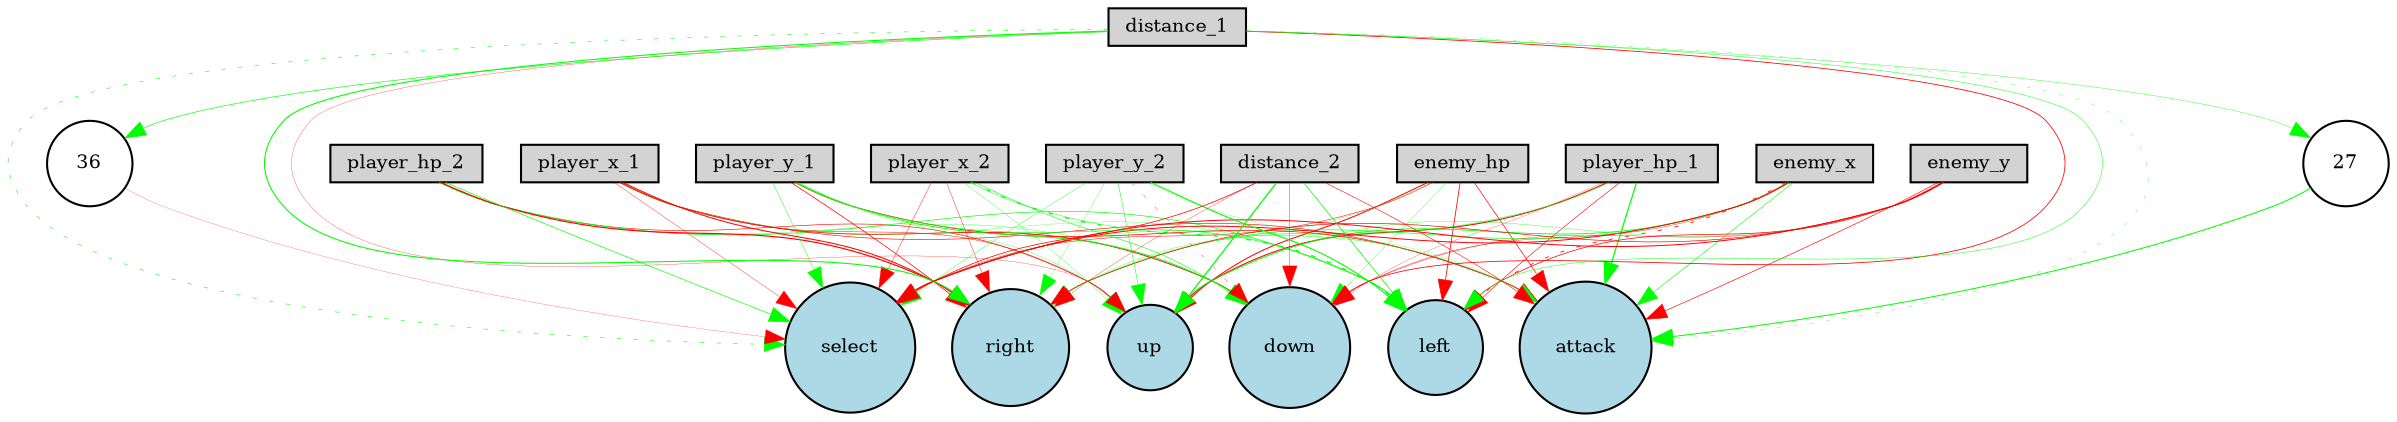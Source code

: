 digraph {
	node [fontsize=9 height=0.2 shape=circle width=0.2]
	enemy_hp [fillcolor=lightgray shape=box style=filled]
	player_hp_1 [fillcolor=lightgray shape=box style=filled]
	player_hp_2 [fillcolor=lightgray shape=box style=filled]
	enemy_x [fillcolor=lightgray shape=box style=filled]
	enemy_y [fillcolor=lightgray shape=box style=filled]
	player_x_1 [fillcolor=lightgray shape=box style=filled]
	player_y_1 [fillcolor=lightgray shape=box style=filled]
	player_x_2 [fillcolor=lightgray shape=box style=filled]
	player_y_2 [fillcolor=lightgray shape=box style=filled]
	distance_1 [fillcolor=lightgray shape=box style=filled]
	distance_2 [fillcolor=lightgray shape=box style=filled]
	attack [fillcolor=lightblue style=filled]
	up [fillcolor=lightblue style=filled]
	down [fillcolor=lightblue style=filled]
	left [fillcolor=lightblue style=filled]
	right [fillcolor=lightblue style=filled]
	select [fillcolor=lightblue style=filled]
	36 [fillcolor=white style=filled]
	27 [fillcolor=white style=filled]
	enemy_x -> select [color=red penwidth=0.4734725662106002 style=solid]
	player_hp_1 -> down [color=red penwidth=0.11835437704735594 style=solid]
	distance_1 -> down [color=red penwidth=0.38243331952148185 style=solid]
	enemy_hp -> attack [color=red penwidth=0.3273161835592103 style=solid]
	player_y_1 -> right [color=red penwidth=0.3478506626704481 style=solid]
	distance_1 -> 27 [color=green penwidth=0.17559822762684152 style=solid]
	distance_2 -> up [color=green penwidth=0.6065796366103047 style=solid]
	enemy_y -> select [color=red penwidth=0.47316024335445594 style=solid]
	player_x_1 -> left [color=green penwidth=0.1192796792060378 style=solid]
	enemy_hp -> right [color=green penwidth=0.1377749162424104 style=solid]
	player_y_2 -> down [color=red penwidth=0.15099819494855765 style=dotted]
	enemy_x -> down [color=red penwidth=0.18210612259503456 style=solid]
	player_y_1 -> attack [color=red penwidth=0.35446697272003136 style=solid]
	distance_2 -> select [color=red penwidth=0.3593730612173236 style=solid]
	player_hp_1 -> select [color=green penwidth=0.14867980036857342 style=solid]
	player_hp_2 -> left [color=green penwidth=0.31520262900056795 style=solid]
	player_x_2 -> up [color=green penwidth=0.1467737675617671 style=solid]
	player_x_2 -> right [color=red penwidth=0.19232759624503654 style=solid]
	player_hp_1 -> attack [color=green penwidth=0.5909780790733303 style=solid]
	distance_1 -> left [color=green penwidth=0.21609581829930594 style=solid]
	player_hp_1 -> left [color=red penwidth=0.28733718877312864 style=solid]
	enemy_hp -> up [color=red penwidth=0.4947619422448196 style=solid]
	enemy_y -> up [color=green penwidth=0.16117983084986287 style=solid]
	distance_2 -> attack [color=red penwidth=0.2635249062695104 style=solid]
	player_y_2 -> left [color=green penwidth=0.5301479092453258 style=solid]
	player_x_1 -> attack [color=red penwidth=0.2922451708352138 style=solid]
	enemy_x -> left [color=red penwidth=0.3749475747841644 style=dotted]
	enemy_y -> left [color=red penwidth=0.3392847187393663 style=solid]
	distance_1 -> right [color=green penwidth=0.5098163850890375 style=solid]
	distance_2 -> right [color=red penwidth=0.1497261906424841 style=solid]
	enemy_y -> right [color=red penwidth=0.3237652523004493 style=solid]
	player_x_1 -> right [color=red penwidth=0.49786329135776086 style=solid]
	player_y_2 -> up [color=green penwidth=0.23522544414144586 style=solid]
	player_hp_2 -> down [color=green penwidth=0.1528116191208268 style=solid]
	player_y_1 -> left [color=green penwidth=0.2852108466283426 style=solid]
	distance_1 -> attack [color=green penwidth=0.15227974053975646 style=dotted]
	player_x_2 -> down [color=green penwidth=0.27112172317611793 style=solid]
	enemy_y -> attack [color=red penwidth=0.3020151918213413 style=solid]
	27 -> attack [color=green penwidth=0.48419688321800125 style=solid]
	player_y_2 -> select [color=green penwidth=0.17573079625539872 style=solid]
	player_x_1 -> up [color=red penwidth=0.22531042929704395 style=solid]
	player_x_2 -> select [color=red penwidth=0.1942139643067293 style=solid]
	enemy_hp -> down [color=green penwidth=0.15001945460116914 style=solid]
	player_hp_1 -> up [color=red penwidth=0.5164051398090452 style=solid]
	distance_1 -> select [color=green penwidth=0.2705471592417821 style=dotted]
	distance_2 -> left [color=green penwidth=0.35907983458063597 style=solid]
	player_hp_2 -> up [color=red penwidth=0.29256659541057217 style=solid]
	player_x_1 -> select [color=red penwidth=0.17106009863807817 style=solid]
	player_y_2 -> attack [color=green penwidth=0.10123227776533711 style=solid]
	enemy_x -> attack [color=green penwidth=0.2696635033561612 style=solid]
	player_y_1 -> down [color=green penwidth=0.42684084016054114 style=solid]
	distance_1 -> up [color=red penwidth=0.13438679607544113 style=solid]
	player_hp_2 -> select [color=green penwidth=0.3139625447455417 style=solid]
	player_y_2 -> right [color=green penwidth=0.13266055324602474 style=solid]
	enemy_hp -> select [color=red penwidth=0.23908065904882073 style=solid]
	enemy_x -> right [color=green penwidth=0.28056100338890333 style=solid]
	distance_1 -> 36 [color=green penwidth=0.30000000000000004 style=solid]
	enemy_hp -> left [color=red penwidth=0.38258630885990774 style=solid]
	player_y_1 -> select [color=green penwidth=0.21298290368660894 style=solid]
	distance_2 -> down [color=red penwidth=0.198060684851587 style=solid]
	player_x_2 -> left [color=green penwidth=0.5970344290089238 style=dotted]
	player_x_1 -> down [color=red penwidth=0.4122093407597045 style=solid]
	36 -> select [color=red penwidth=0.10926285344403078 style=solid]
	enemy_x -> up [color=green penwidth=0.4061229294784914 style=solid]
	player_y_1 -> up [color=green penwidth=0.13641950575084477 style=solid]
	player_hp_1 -> right [color=green penwidth=0.16670075867098394 style=solid]
	player_hp_2 -> right [color=red penwidth=0.5581799304079762 style=solid]
	player_x_2 -> attack [color=green penwidth=0.21184474816647914 style=solid]
	enemy_y -> down [color=red penwidth=0.17770253488501825 style=solid]
}

